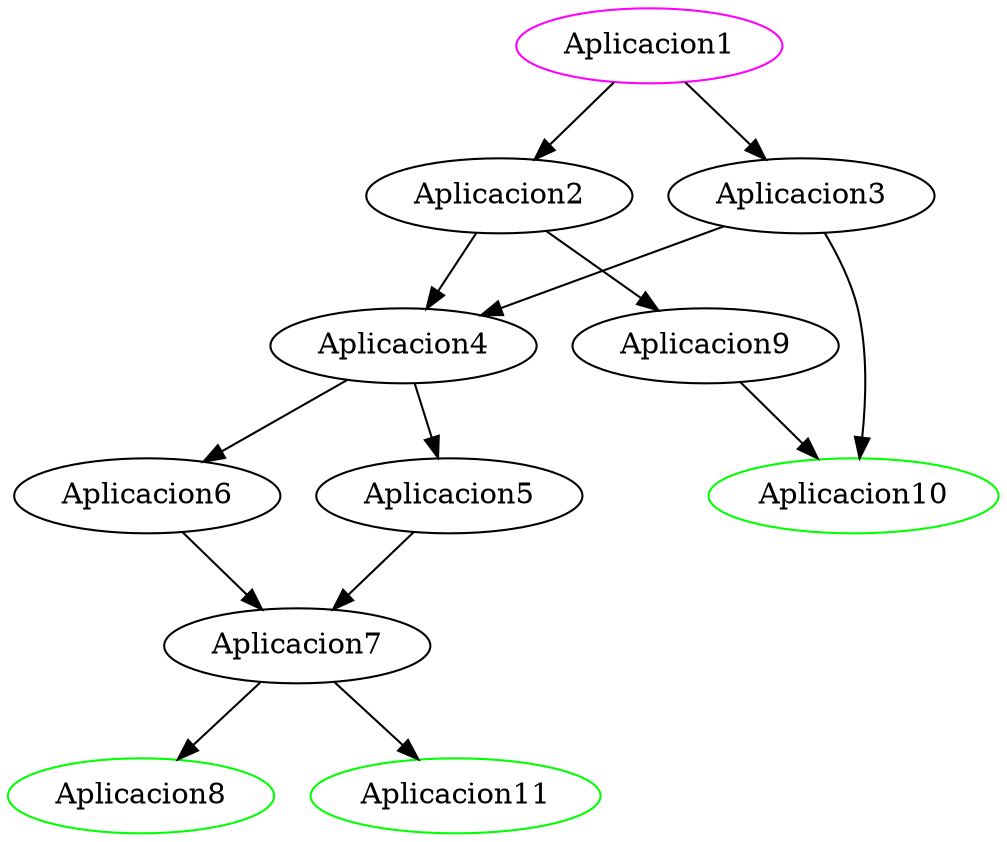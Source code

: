strict digraph G {
  1 [ color="magenta" label="Aplicacion1" ];
  2 [ color="black" label="Aplicacion2" ];
  3 [ color="black" label="Aplicacion3" ];
  4 [ color="black" label="Aplicacion4" ];
  5 [ color="black" label="Aplicacion5" ];
  6 [ color="black" label="Aplicacion6" ];
  7 [ color="black" label="Aplicacion7" ];
  8 [ color="green" label="Aplicacion8" ];
  9 [ color="black" label="Aplicacion9" ];
  10 [ color="green" label="Aplicacion10" ];
  11 [ color="green" label="Aplicacion11" ];
  1 -> 2 [ color="black" ];
  1 -> 3 [ color="black" ];
  2 -> 4 [ color="black" ];
  3 -> 4 [ color="black" ];
  4 -> 5 [ color="black" ];
  4 -> 6 [ color="black" ];
  5 -> 7 [ color="black" ];
  6 -> 7 [ color="black" ];
  7 -> 8 [ color="black" ];
  2 -> 9 [ color="black" ];
  9 -> 10 [ color="black" ];
  3 -> 10 [ color="black" ];
  7 -> 11 [ color="black" ];
}
